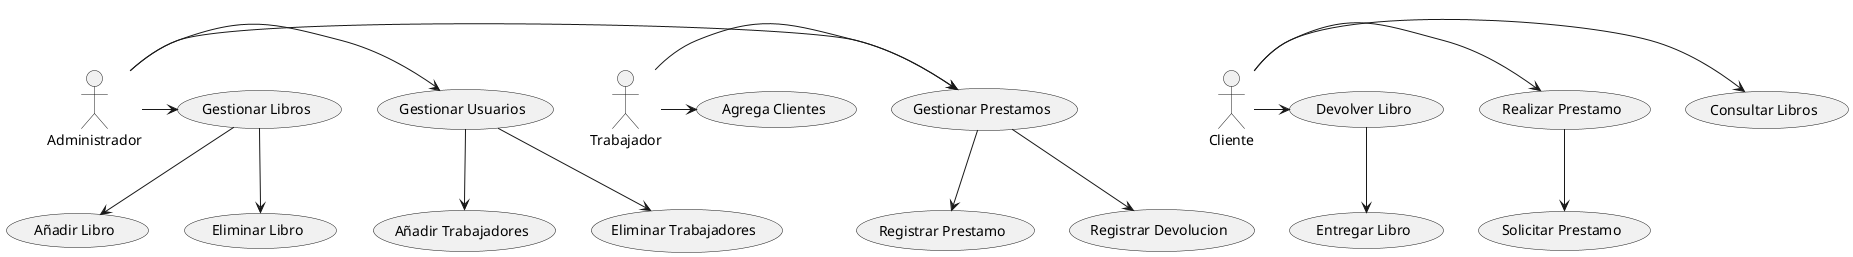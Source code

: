 @startuml Diagrama_Casos

actor Administrador
actor Cliente
actor Trabajador

Administrador -> (Gestionar Usuarios)
Administrador -> (Gestionar Libros)
Administrador -> (Gestionar Prestamos)
Trabajador -> (Gestionar Prestamos)
Trabajador -> (Agrega Clientes)

Cliente -> (Consultar Libros)
Cliente -> (Realizar Prestamo)
Cliente -> (Devolver Libro)

(Gestionar Usuarios) --> (Añadir Trabajadores)
(Gestionar Usuarios) --> (Eliminar Trabajadores)
(Gestionar Libros) --> (Añadir Libro)
(Gestionar Libros) --> (Eliminar Libro)
(Gestionar Prestamos) --> (Registrar Prestamo)
(Gestionar Prestamos) --> (Registrar Devolucion)
(Realizar Prestamo) --> (Solicitar Prestamo)
(Devolver Libro) --> (Entregar Libro)

@enduml
